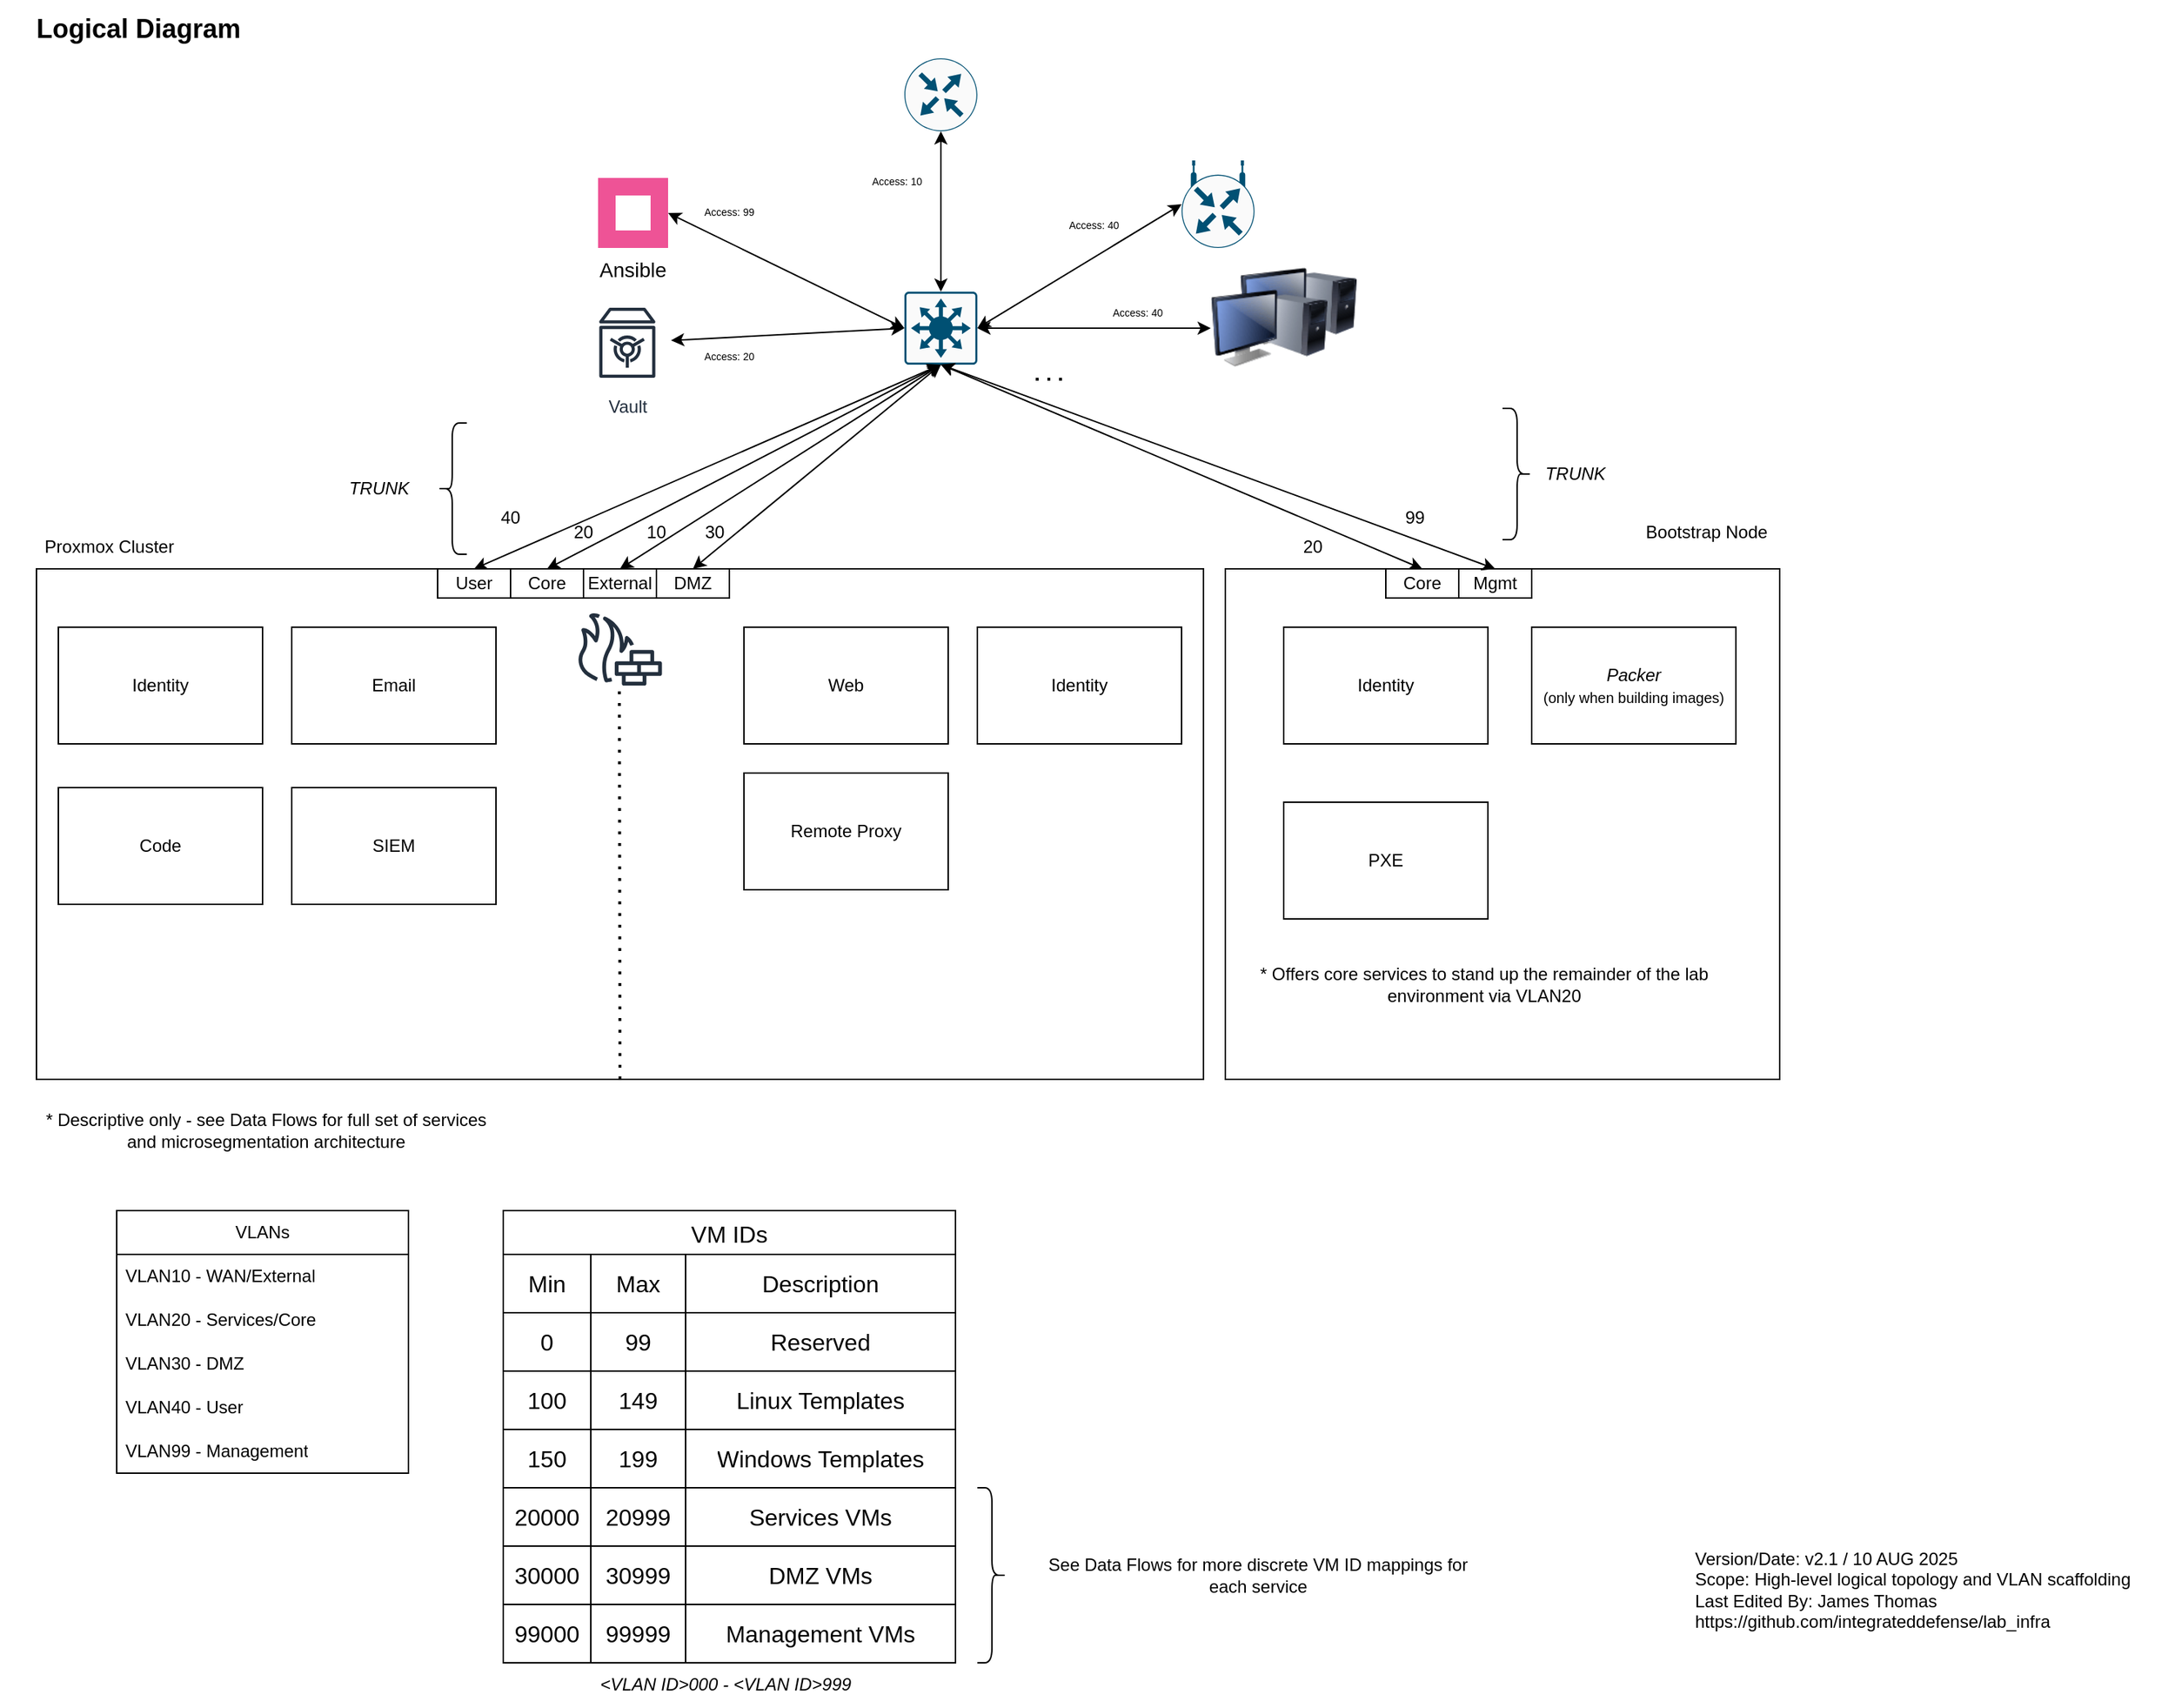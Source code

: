 <mxfile version="28.0.6">
  <diagram name="Page-1" id="yoQYSZhefAMHcPjo6ywg">
    <mxGraphModel dx="1891" dy="1482" grid="1" gridSize="10" guides="1" tooltips="1" connect="1" arrows="1" fold="1" page="1" pageScale="1" pageWidth="850" pageHeight="1100" math="0" shadow="0">
      <root>
        <mxCell id="0" />
        <mxCell id="1" parent="0" />
        <mxCell id="CJxo2ervFT9Eq8WJpUUf-10" value="Logical Diagram" style="text;html=1;align=center;verticalAlign=middle;whiteSpace=wrap;rounded=0;fontSize=18;fontStyle=1" parent="1" vertex="1">
          <mxGeometry x="-850" width="190" height="40" as="geometry" />
        </mxCell>
        <mxCell id="CJxo2ervFT9Eq8WJpUUf-2" value="" style="sketch=0;points=[[0.015,0.015,0],[0.985,0.015,0],[0.985,0.985,0],[0.015,0.985,0],[0.25,0,0],[0.5,0,0],[0.75,0,0],[1,0.25,0],[1,0.5,0],[1,0.75,0],[0.75,1,0],[0.5,1,0],[0.25,1,0],[0,0.75,0],[0,0.5,0],[0,0.25,0]];verticalLabelPosition=bottom;html=1;verticalAlign=top;aspect=fixed;align=center;pointerEvents=1;shape=mxgraph.cisco19.rect;prIcon=l3_switch;fillColor=#FAFAFA;strokeColor=#005073;textShadow=1;" parent="1" vertex="1">
          <mxGeometry x="-230" y="200" width="50" height="50" as="geometry" />
        </mxCell>
        <mxCell id="CJxo2ervFT9Eq8WJpUUf-9" value="" style="sketch=0;points=[[0.5,0,0],[1,0.5,0],[0.5,1,0],[0,0.5,0],[0.145,0.145,0],[0.856,0.145,0],[0.855,0.856,0],[0.145,0.855,0]];verticalLabelPosition=bottom;html=1;verticalAlign=top;aspect=fixed;align=center;pointerEvents=1;shape=mxgraph.cisco19.rect;prIcon=wireless_router;fillColor=#FAFAFA;strokeColor=#005073;" parent="1" vertex="1">
          <mxGeometry x="-40" y="110" width="50" height="60" as="geometry" />
        </mxCell>
        <mxCell id="CJxo2ervFT9Eq8WJpUUf-5" value="" style="sketch=0;points=[[0.5,0,0],[1,0.5,0],[0.5,1,0],[0,0.5,0],[0.145,0.145,0],[0.856,0.145,0],[0.855,0.856,0],[0.145,0.855,0]];verticalLabelPosition=bottom;html=1;verticalAlign=top;aspect=fixed;align=center;pointerEvents=1;shape=mxgraph.cisco19.rect;prIcon=router;fillColor=#FAFAFA;strokeColor=#005073;" parent="1" vertex="1">
          <mxGeometry x="-230" y="40" width="50" height="50" as="geometry" />
        </mxCell>
        <mxCell id="CJxo2ervFT9Eq8WJpUUf-12" value="" style="endArrow=classic;startArrow=classic;html=1;rounded=0;entryX=0.5;entryY=1;entryDx=0;entryDy=0;entryPerimeter=0;exitX=0.5;exitY=0;exitDx=0;exitDy=0;exitPerimeter=0;" parent="1" source="CJxo2ervFT9Eq8WJpUUf-2" target="CJxo2ervFT9Eq8WJpUUf-5" edge="1">
          <mxGeometry width="50" height="50" relative="1" as="geometry">
            <mxPoint x="-220" y="250" as="sourcePoint" />
            <mxPoint x="-170" y="200" as="targetPoint" />
          </mxGeometry>
        </mxCell>
        <mxCell id="CJxo2ervFT9Eq8WJpUUf-13" value="" style="endArrow=classic;startArrow=classic;html=1;rounded=0;exitX=0;exitY=0.5;exitDx=0;exitDy=0;exitPerimeter=0;entryX=1;entryY=0.5;entryDx=0;entryDy=0;entryPerimeter=0;" parent="1" source="CJxo2ervFT9Eq8WJpUUf-9" target="CJxo2ervFT9Eq8WJpUUf-2" edge="1">
          <mxGeometry width="50" height="50" relative="1" as="geometry">
            <mxPoint x="-220" y="250" as="sourcePoint" />
            <mxPoint x="-170" y="200" as="targetPoint" />
          </mxGeometry>
        </mxCell>
        <mxCell id="CJxo2ervFT9Eq8WJpUUf-15" value="" style="endArrow=classic;startArrow=classic;html=1;rounded=0;entryX=0;entryY=0.5;entryDx=0;entryDy=0;exitX=1;exitY=0.5;exitDx=0;exitDy=0;exitPerimeter=0;" parent="1" source="CJxo2ervFT9Eq8WJpUUf-2" target="CJxo2ervFT9Eq8WJpUUf-20" edge="1">
          <mxGeometry width="50" height="50" relative="1" as="geometry">
            <mxPoint x="-220" y="250" as="sourcePoint" />
            <mxPoint x="60" y="225" as="targetPoint" />
          </mxGeometry>
        </mxCell>
        <mxCell id="CJxo2ervFT9Eq8WJpUUf-21" value="" style="image;html=1;image=img/lib/clip_art/computers/Monitor_Tower_128x128.png" parent="1" vertex="1">
          <mxGeometry y="170" width="80" height="80" as="geometry" />
        </mxCell>
        <mxCell id="CJxo2ervFT9Eq8WJpUUf-20" value="" style="image;html=1;image=img/lib/clip_art/computers/Monitor_Tower_128x128.png" parent="1" vertex="1">
          <mxGeometry x="-20" y="185" width="80" height="80" as="geometry" />
        </mxCell>
        <mxCell id="CJxo2ervFT9Eq8WJpUUf-17" value="Proxmox Cluster" style="text;html=1;align=center;verticalAlign=middle;whiteSpace=wrap;rounded=0;container=0;" parent="1" vertex="1">
          <mxGeometry x="-825" y="360" width="100" height="30" as="geometry" />
        </mxCell>
        <mxCell id="CJxo2ervFT9Eq8WJpUUf-16" value="" style="rounded=0;whiteSpace=wrap;html=1;container=0;" parent="1" vertex="1">
          <mxGeometry x="-825" y="390" width="800" height="350" as="geometry" />
        </mxCell>
        <mxCell id="CJxo2ervFT9Eq8WJpUUf-22" value="* Descriptive only - see Data Flows for full set of services and microsegmentation architecture" style="text;html=1;align=center;verticalAlign=middle;whiteSpace=wrap;rounded=0;container=0;" parent="1" vertex="1">
          <mxGeometry x="-825" y="760" width="315" height="30" as="geometry" />
        </mxCell>
        <mxCell id="CJxo2ervFT9Eq8WJpUUf-25" value="" style="endArrow=none;dashed=1;html=1;dashPattern=1 3;strokeWidth=2;rounded=0;exitX=0.5;exitY=1;exitDx=0;exitDy=0;" parent="1" source="CJxo2ervFT9Eq8WJpUUf-16" target="CJxo2ervFT9Eq8WJpUUf-26" edge="1">
          <mxGeometry width="50" height="50" relative="1" as="geometry">
            <mxPoint x="-390" y="460" as="sourcePoint" />
            <mxPoint x="-425" y="500" as="targetPoint" />
          </mxGeometry>
        </mxCell>
        <mxCell id="CJxo2ervFT9Eq8WJpUUf-26" value="" style="sketch=0;outlineConnect=0;fontColor=#232F3E;gradientColor=none;fillColor=#232F3D;strokeColor=none;dashed=0;verticalLabelPosition=bottom;verticalAlign=top;align=center;html=1;fontSize=12;fontStyle=0;aspect=fixed;pointerEvents=1;shape=mxgraph.aws4.generic_firewall;" parent="1" vertex="1">
          <mxGeometry x="-455" y="420" width="59.09" height="50" as="geometry" />
        </mxCell>
        <mxCell id="CJxo2ervFT9Eq8WJpUUf-27" value="Core" style="rounded=0;whiteSpace=wrap;html=1;" parent="1" vertex="1">
          <mxGeometry x="-500" y="390" width="50" height="20" as="geometry" />
        </mxCell>
        <mxCell id="CJxo2ervFT9Eq8WJpUUf-28" value="External" style="rounded=0;whiteSpace=wrap;html=1;" parent="1" vertex="1">
          <mxGeometry x="-450" y="390" width="50" height="20" as="geometry" />
        </mxCell>
        <mxCell id="CJxo2ervFT9Eq8WJpUUf-29" value="DMZ" style="rounded=0;whiteSpace=wrap;html=1;" parent="1" vertex="1">
          <mxGeometry x="-400" y="390" width="50" height="20" as="geometry" />
        </mxCell>
        <mxCell id="CJxo2ervFT9Eq8WJpUUf-30" value="" style="endArrow=classic;startArrow=classic;html=1;rounded=0;entryX=0.5;entryY=1;entryDx=0;entryDy=0;entryPerimeter=0;exitX=0.5;exitY=0;exitDx=0;exitDy=0;" parent="1" source="CJxo2ervFT9Eq8WJpUUf-28" target="CJxo2ervFT9Eq8WJpUUf-2" edge="1">
          <mxGeometry width="50" height="50" relative="1" as="geometry">
            <mxPoint x="-390" y="420" as="sourcePoint" />
            <mxPoint x="-340" y="370" as="targetPoint" />
          </mxGeometry>
        </mxCell>
        <mxCell id="CJxo2ervFT9Eq8WJpUUf-31" value="" style="endArrow=classic;startArrow=classic;html=1;rounded=0;entryX=0.5;entryY=1;entryDx=0;entryDy=0;entryPerimeter=0;exitX=0.5;exitY=0;exitDx=0;exitDy=0;" parent="1" source="CJxo2ervFT9Eq8WJpUUf-27" target="CJxo2ervFT9Eq8WJpUUf-2" edge="1">
          <mxGeometry width="50" height="50" relative="1" as="geometry">
            <mxPoint x="-390" y="420" as="sourcePoint" />
            <mxPoint x="-340" y="370" as="targetPoint" />
          </mxGeometry>
        </mxCell>
        <mxCell id="CJxo2ervFT9Eq8WJpUUf-32" value="" style="endArrow=classic;startArrow=classic;html=1;rounded=0;entryX=0.5;entryY=1;entryDx=0;entryDy=0;entryPerimeter=0;exitX=0.5;exitY=0;exitDx=0;exitDy=0;" parent="1" source="CJxo2ervFT9Eq8WJpUUf-29" target="CJxo2ervFT9Eq8WJpUUf-2" edge="1">
          <mxGeometry width="50" height="50" relative="1" as="geometry">
            <mxPoint x="-390" y="420" as="sourcePoint" />
            <mxPoint x="-340" y="370" as="targetPoint" />
          </mxGeometry>
        </mxCell>
        <mxCell id="CJxo2ervFT9Eq8WJpUUf-33" value="Identity" style="rounded=0;whiteSpace=wrap;html=1;" parent="1" vertex="1">
          <mxGeometry x="-810" y="430" width="140" height="80" as="geometry" />
        </mxCell>
        <mxCell id="CJxo2ervFT9Eq8WJpUUf-34" value="Code" style="rounded=0;whiteSpace=wrap;html=1;" parent="1" vertex="1">
          <mxGeometry x="-810" y="540" width="140" height="80" as="geometry" />
        </mxCell>
        <mxCell id="CJxo2ervFT9Eq8WJpUUf-35" value="Email" style="rounded=0;whiteSpace=wrap;html=1;" parent="1" vertex="1">
          <mxGeometry x="-650" y="430" width="140" height="80" as="geometry" />
        </mxCell>
        <mxCell id="CJxo2ervFT9Eq8WJpUUf-36" value="Vault" style="sketch=0;outlineConnect=0;fontColor=#232F3E;gradientColor=none;strokeColor=#232F3E;fillColor=#ffffff;dashed=0;verticalLabelPosition=bottom;verticalAlign=top;align=center;html=1;fontSize=12;fontStyle=0;aspect=fixed;shape=mxgraph.aws4.resourceIcon;resIcon=mxgraph.aws4.vault;" parent="1" vertex="1">
          <mxGeometry x="-450" y="205" width="60" height="60" as="geometry" />
        </mxCell>
        <mxCell id="CJxo2ervFT9Eq8WJpUUf-37" value="Ansible" style="shape=rect;fillColor=#EE5396;aspect=fixed;resizable=0;labelPosition=center;verticalLabelPosition=bottom;align=center;verticalAlign=top;strokeColor=none;fontSize=14;" parent="1" vertex="1">
          <mxGeometry x="-440" y="122" width="48" height="48" as="geometry" />
        </mxCell>
        <mxCell id="CJxo2ervFT9Eq8WJpUUf-38" value="" style="fillColor=#ffffff;strokeColor=none;dashed=0;outlineConnect=0;html=1;labelPosition=center;verticalLabelPosition=bottom;verticalAlign=top;part=1;movable=0;resizable=0;rotatable=0;shape=mxgraph.ibm_cloud.logo--ansible-community" parent="CJxo2ervFT9Eq8WJpUUf-37" vertex="1">
          <mxGeometry width="24" height="24" relative="1" as="geometry">
            <mxPoint x="12" y="12" as="offset" />
          </mxGeometry>
        </mxCell>
        <mxCell id="CJxo2ervFT9Eq8WJpUUf-39" value="" style="endArrow=classic;startArrow=classic;html=1;rounded=0;entryX=0;entryY=0.5;entryDx=0;entryDy=0;entryPerimeter=0;exitX=1;exitY=0.5;exitDx=0;exitDy=0;" parent="1" source="CJxo2ervFT9Eq8WJpUUf-37" target="CJxo2ervFT9Eq8WJpUUf-2" edge="1">
          <mxGeometry width="50" height="50" relative="1" as="geometry">
            <mxPoint x="-140" y="470" as="sourcePoint" />
            <mxPoint x="-90" y="420" as="targetPoint" />
          </mxGeometry>
        </mxCell>
        <mxCell id="CJxo2ervFT9Eq8WJpUUf-40" value="" style="endArrow=classic;startArrow=classic;html=1;rounded=0;exitX=0;exitY=0.5;exitDx=0;exitDy=0;exitPerimeter=0;" parent="1" source="CJxo2ervFT9Eq8WJpUUf-2" target="CJxo2ervFT9Eq8WJpUUf-36" edge="1">
          <mxGeometry width="50" height="50" relative="1" as="geometry">
            <mxPoint x="-270" y="200" as="sourcePoint" />
            <mxPoint x="-108" y="279" as="targetPoint" />
          </mxGeometry>
        </mxCell>
        <mxCell id="CJxo2ervFT9Eq8WJpUUf-41" value="SIEM" style="rounded=0;whiteSpace=wrap;html=1;" parent="1" vertex="1">
          <mxGeometry x="-650" y="540" width="140" height="80" as="geometry" />
        </mxCell>
        <mxCell id="CJxo2ervFT9Eq8WJpUUf-42" value="Web" style="rounded=0;whiteSpace=wrap;html=1;" parent="1" vertex="1">
          <mxGeometry x="-340" y="430" width="140" height="80" as="geometry" />
        </mxCell>
        <mxCell id="CJxo2ervFT9Eq8WJpUUf-43" value="Remote Proxy" style="rounded=0;whiteSpace=wrap;html=1;" parent="1" vertex="1">
          <mxGeometry x="-340" y="530" width="140" height="80" as="geometry" />
        </mxCell>
        <mxCell id="CJxo2ervFT9Eq8WJpUUf-45" value="Identity" style="rounded=0;whiteSpace=wrap;html=1;" parent="1" vertex="1">
          <mxGeometry x="-180" y="430" width="140" height="80" as="geometry" />
        </mxCell>
        <mxCell id="CJxo2ervFT9Eq8WJpUUf-46" value="VLANs" style="swimlane;fontStyle=0;childLayout=stackLayout;horizontal=1;startSize=30;horizontalStack=0;resizeParent=1;resizeParentMax=0;resizeLast=0;collapsible=1;marginBottom=0;whiteSpace=wrap;html=1;" parent="1" vertex="1">
          <mxGeometry x="-770" y="830" width="200" height="180" as="geometry" />
        </mxCell>
        <mxCell id="CJxo2ervFT9Eq8WJpUUf-47" value="VLAN10 - WAN/External" style="text;strokeColor=none;fillColor=none;align=left;verticalAlign=middle;spacingLeft=4;spacingRight=4;overflow=hidden;points=[[0,0.5],[1,0.5]];portConstraint=eastwest;rotatable=0;whiteSpace=wrap;html=1;" parent="CJxo2ervFT9Eq8WJpUUf-46" vertex="1">
          <mxGeometry y="30" width="200" height="30" as="geometry" />
        </mxCell>
        <mxCell id="CJxo2ervFT9Eq8WJpUUf-48" value="VLAN20 - Services/Core" style="text;strokeColor=none;fillColor=none;align=left;verticalAlign=middle;spacingLeft=4;spacingRight=4;overflow=hidden;points=[[0,0.5],[1,0.5]];portConstraint=eastwest;rotatable=0;whiteSpace=wrap;html=1;" parent="CJxo2ervFT9Eq8WJpUUf-46" vertex="1">
          <mxGeometry y="60" width="200" height="30" as="geometry" />
        </mxCell>
        <mxCell id="CJxo2ervFT9Eq8WJpUUf-49" value="VLAN30 - DMZ" style="text;strokeColor=none;fillColor=none;align=left;verticalAlign=middle;spacingLeft=4;spacingRight=4;overflow=hidden;points=[[0,0.5],[1,0.5]];portConstraint=eastwest;rotatable=0;whiteSpace=wrap;html=1;" parent="CJxo2ervFT9Eq8WJpUUf-46" vertex="1">
          <mxGeometry y="90" width="200" height="30" as="geometry" />
        </mxCell>
        <mxCell id="CJxo2ervFT9Eq8WJpUUf-58" value="VLAN40 - User" style="text;strokeColor=none;fillColor=none;align=left;verticalAlign=middle;spacingLeft=4;spacingRight=4;overflow=hidden;points=[[0,0.5],[1,0.5]];portConstraint=eastwest;rotatable=0;whiteSpace=wrap;html=1;" parent="CJxo2ervFT9Eq8WJpUUf-46" vertex="1">
          <mxGeometry y="120" width="200" height="30" as="geometry" />
        </mxCell>
        <mxCell id="mW_gUQSu42ZMfpgdddVE-1" value="VLAN99 - Management" style="text;strokeColor=none;fillColor=none;align=left;verticalAlign=middle;spacingLeft=4;spacingRight=4;overflow=hidden;points=[[0,0.5],[1,0.5]];portConstraint=eastwest;rotatable=0;whiteSpace=wrap;html=1;" parent="CJxo2ervFT9Eq8WJpUUf-46" vertex="1">
          <mxGeometry y="150" width="200" height="30" as="geometry" />
        </mxCell>
        <mxCell id="CJxo2ervFT9Eq8WJpUUf-50" value="Access: 99" style="text;html=1;align=center;verticalAlign=middle;whiteSpace=wrap;rounded=0;fontSize=7;" parent="1" vertex="1">
          <mxGeometry x="-380" y="131" width="60" height="30" as="geometry" />
        </mxCell>
        <mxCell id="CJxo2ervFT9Eq8WJpUUf-51" value="Access: 20" style="text;html=1;align=center;verticalAlign=middle;whiteSpace=wrap;rounded=0;fontSize=7;" parent="1" vertex="1">
          <mxGeometry x="-380" y="230" width="60" height="30" as="geometry" />
        </mxCell>
        <mxCell id="CJxo2ervFT9Eq8WJpUUf-52" value="20" style="text;html=1;align=center;verticalAlign=middle;whiteSpace=wrap;rounded=0;" parent="1" vertex="1">
          <mxGeometry x="-480" y="350" width="60" height="30" as="geometry" />
        </mxCell>
        <mxCell id="CJxo2ervFT9Eq8WJpUUf-55" value="Access: 40" style="text;html=1;align=center;verticalAlign=middle;whiteSpace=wrap;rounded=0;fontSize=7;" parent="1" vertex="1">
          <mxGeometry x="-130" y="140" width="60" height="30" as="geometry" />
        </mxCell>
        <mxCell id="CJxo2ervFT9Eq8WJpUUf-56" value="Access: 40" style="text;html=1;align=center;verticalAlign=middle;whiteSpace=wrap;rounded=0;fontSize=7;" parent="1" vertex="1">
          <mxGeometry x="-100" y="200" width="60" height="30" as="geometry" />
        </mxCell>
        <mxCell id="CJxo2ervFT9Eq8WJpUUf-57" value="30" style="text;html=1;align=center;verticalAlign=middle;whiteSpace=wrap;rounded=0;" parent="1" vertex="1">
          <mxGeometry x="-390" y="350" width="60" height="30" as="geometry" />
        </mxCell>
        <mxCell id="CJxo2ervFT9Eq8WJpUUf-59" value="User" style="rounded=0;whiteSpace=wrap;html=1;" parent="1" vertex="1">
          <mxGeometry x="-550" y="390" width="50" height="20" as="geometry" />
        </mxCell>
        <mxCell id="CJxo2ervFT9Eq8WJpUUf-61" value="" style="endArrow=classic;startArrow=classic;html=1;rounded=0;exitX=0.5;exitY=0;exitDx=0;exitDy=0;entryX=0.5;entryY=1;entryDx=0;entryDy=0;entryPerimeter=0;" parent="1" source="CJxo2ervFT9Eq8WJpUUf-59" target="CJxo2ervFT9Eq8WJpUUf-2" edge="1">
          <mxGeometry width="50" height="50" relative="1" as="geometry">
            <mxPoint x="-420" y="430" as="sourcePoint" />
            <mxPoint x="-420" y="310" as="targetPoint" />
          </mxGeometry>
        </mxCell>
        <mxCell id="CJxo2ervFT9Eq8WJpUUf-62" value="40" style="text;html=1;align=center;verticalAlign=middle;whiteSpace=wrap;rounded=0;" parent="1" vertex="1">
          <mxGeometry x="-530" y="340" width="60" height="30" as="geometry" />
        </mxCell>
        <mxCell id="CJxo2ervFT9Eq8WJpUUf-63" value="10" style="text;html=1;align=center;verticalAlign=middle;whiteSpace=wrap;rounded=0;" parent="1" vertex="1">
          <mxGeometry x="-430" y="350" width="60" height="30" as="geometry" />
        </mxCell>
        <mxCell id="CJxo2ervFT9Eq8WJpUUf-64" value="Version/Date: v2.1 / 10 AUG 2025&lt;div&gt;Scope: High-level logical topology and VLAN scaffolding&lt;/div&gt;&lt;div&gt;Last Edited By: James Thomas&lt;br&gt;https://github.com/integrateddefense/lab_infra&lt;/div&gt;" style="text;html=1;align=left;verticalAlign=middle;whiteSpace=wrap;rounded=0;spacingBottom=0;" parent="1" vertex="1">
          <mxGeometry x="310" y="1040" width="330" height="100" as="geometry" />
        </mxCell>
        <mxCell id="CJxo2ervFT9Eq8WJpUUf-65" value="&lt;i&gt;TRUNK&lt;/i&gt;" style="text;html=1;align=center;verticalAlign=middle;whiteSpace=wrap;rounded=0;" parent="1" vertex="1">
          <mxGeometry x="-620" y="320" width="60" height="30" as="geometry" />
        </mxCell>
        <mxCell id="CJxo2ervFT9Eq8WJpUUf-68" value="" style="endArrow=none;dashed=1;html=1;dashPattern=1 3;strokeWidth=2;rounded=0;" parent="1" edge="1">
          <mxGeometry width="50" height="50" relative="1" as="geometry">
            <mxPoint x="-140" y="260" as="sourcePoint" />
            <mxPoint x="-120" y="260" as="targetPoint" />
          </mxGeometry>
        </mxCell>
        <mxCell id="CJxo2ervFT9Eq8WJpUUf-69" value="Access: 10" style="text;html=1;align=center;verticalAlign=middle;whiteSpace=wrap;rounded=0;fontSize=7;" parent="1" vertex="1">
          <mxGeometry x="-265" y="110" width="60" height="30" as="geometry" />
        </mxCell>
        <mxCell id="Lm5Te0TcYUHUUQkeuchQ-3" value="" style="rounded=0;whiteSpace=wrap;html=1;container=0;" parent="1" vertex="1">
          <mxGeometry x="-10" y="390" width="380" height="350" as="geometry" />
        </mxCell>
        <mxCell id="Lm5Te0TcYUHUUQkeuchQ-4" value="Bootstrap Node" style="text;html=1;align=center;verticalAlign=middle;whiteSpace=wrap;rounded=0;container=0;" parent="1" vertex="1">
          <mxGeometry x="270" y="350" width="100" height="30" as="geometry" />
        </mxCell>
        <mxCell id="Lm5Te0TcYUHUUQkeuchQ-5" value="" style="endArrow=classic;startArrow=classic;html=1;rounded=0;entryX=0.5;entryY=1;entryDx=0;entryDy=0;entryPerimeter=0;exitX=0.5;exitY=0;exitDx=0;exitDy=0;" parent="1" source="Lm5Te0TcYUHUUQkeuchQ-6" target="CJxo2ervFT9Eq8WJpUUf-2" edge="1">
          <mxGeometry width="50" height="50" relative="1" as="geometry">
            <mxPoint x="110" y="370" as="sourcePoint" />
            <mxPoint x="-140" y="330" as="targetPoint" />
          </mxGeometry>
        </mxCell>
        <mxCell id="Lm5Te0TcYUHUUQkeuchQ-6" value="Core" style="rounded=0;whiteSpace=wrap;html=1;" parent="1" vertex="1">
          <mxGeometry x="100" y="390" width="50" height="20" as="geometry" />
        </mxCell>
        <mxCell id="Lm5Te0TcYUHUUQkeuchQ-7" value="Mgmt" style="rounded=0;whiteSpace=wrap;html=1;" parent="1" vertex="1">
          <mxGeometry x="150" y="390" width="50" height="20" as="geometry" />
        </mxCell>
        <mxCell id="Lm5Te0TcYUHUUQkeuchQ-8" value="" style="endArrow=classic;startArrow=classic;html=1;rounded=0;entryX=0.5;entryY=1;entryDx=0;entryDy=0;entryPerimeter=0;exitX=0.5;exitY=0;exitDx=0;exitDy=0;" parent="1" source="Lm5Te0TcYUHUUQkeuchQ-7" target="CJxo2ervFT9Eq8WJpUUf-2" edge="1">
          <mxGeometry width="50" height="50" relative="1" as="geometry">
            <mxPoint x="670" y="460" as="sourcePoint" />
            <mxPoint x="200" y="320" as="targetPoint" />
          </mxGeometry>
        </mxCell>
        <mxCell id="Lm5Te0TcYUHUUQkeuchQ-9" value="Identity" style="rounded=0;whiteSpace=wrap;html=1;" parent="1" vertex="1">
          <mxGeometry x="30" y="430" width="140" height="80" as="geometry" />
        </mxCell>
        <mxCell id="Lm5Te0TcYUHUUQkeuchQ-10" value="PXE" style="rounded=0;whiteSpace=wrap;html=1;" parent="1" vertex="1">
          <mxGeometry x="30" y="550" width="140" height="80" as="geometry" />
        </mxCell>
        <mxCell id="Lm5Te0TcYUHUUQkeuchQ-13" value="* Offers core services to stand up the remainder of the lab environment via VLAN20" style="text;html=1;align=center;verticalAlign=middle;whiteSpace=wrap;rounded=0;container=0;" parent="1" vertex="1">
          <mxGeometry x="10" y="660" width="315" height="30" as="geometry" />
        </mxCell>
        <mxCell id="Lm5Te0TcYUHUUQkeuchQ-14" value="&lt;i&gt;Packer&lt;/i&gt;&lt;div&gt;&lt;font style=&quot;font-size: 10px;&quot;&gt;(only when building images)&lt;/font&gt;&lt;/div&gt;" style="rounded=0;whiteSpace=wrap;html=1;" parent="1" vertex="1">
          <mxGeometry x="200" y="430" width="140" height="80" as="geometry" />
        </mxCell>
        <mxCell id="Lm5Te0TcYUHUUQkeuchQ-15" value="&lt;i&gt;TRUNK&lt;/i&gt;" style="text;html=1;align=center;verticalAlign=middle;whiteSpace=wrap;rounded=0;" parent="1" vertex="1">
          <mxGeometry x="200" y="310" width="60" height="30" as="geometry" />
        </mxCell>
        <mxCell id="Lm5Te0TcYUHUUQkeuchQ-19" value="20" style="text;html=1;align=center;verticalAlign=middle;whiteSpace=wrap;rounded=0;" parent="1" vertex="1">
          <mxGeometry x="20" y="360" width="60" height="30" as="geometry" />
        </mxCell>
        <mxCell id="Lm5Te0TcYUHUUQkeuchQ-20" value="99" style="text;html=1;align=center;verticalAlign=middle;whiteSpace=wrap;rounded=0;" parent="1" vertex="1">
          <mxGeometry x="90" y="340" width="60" height="30" as="geometry" />
        </mxCell>
        <mxCell id="xacByikqbI9WGxB6w6L4-7" value="VM IDs" style="shape=table;startSize=30;container=1;collapsible=0;childLayout=tableLayout;strokeColor=default;fontSize=16;" vertex="1" parent="1">
          <mxGeometry x="-505" y="830" width="310" height="310" as="geometry" />
        </mxCell>
        <mxCell id="xacByikqbI9WGxB6w6L4-8" value="" style="shape=tableRow;horizontal=0;startSize=0;swimlaneHead=0;swimlaneBody=0;strokeColor=inherit;top=0;left=0;bottom=0;right=0;collapsible=0;dropTarget=0;fillColor=none;points=[[0,0.5],[1,0.5]];portConstraint=eastwest;fontSize=16;" vertex="1" parent="xacByikqbI9WGxB6w6L4-7">
          <mxGeometry y="30" width="310" height="40" as="geometry" />
        </mxCell>
        <mxCell id="xacByikqbI9WGxB6w6L4-9" value="Min" style="shape=partialRectangle;html=1;whiteSpace=wrap;connectable=0;strokeColor=inherit;overflow=hidden;fillColor=none;top=0;left=0;bottom=0;right=0;pointerEvents=1;fontSize=16;" vertex="1" parent="xacByikqbI9WGxB6w6L4-8">
          <mxGeometry width="60" height="40" as="geometry">
            <mxRectangle width="60" height="40" as="alternateBounds" />
          </mxGeometry>
        </mxCell>
        <mxCell id="xacByikqbI9WGxB6w6L4-10" value="Max" style="shape=partialRectangle;html=1;whiteSpace=wrap;connectable=0;strokeColor=inherit;overflow=hidden;fillColor=none;top=0;left=0;bottom=0;right=0;pointerEvents=1;fontSize=16;" vertex="1" parent="xacByikqbI9WGxB6w6L4-8">
          <mxGeometry x="60" width="65" height="40" as="geometry">
            <mxRectangle width="65" height="40" as="alternateBounds" />
          </mxGeometry>
        </mxCell>
        <mxCell id="xacByikqbI9WGxB6w6L4-11" value="Description" style="shape=partialRectangle;html=1;whiteSpace=wrap;connectable=0;strokeColor=inherit;overflow=hidden;fillColor=none;top=0;left=0;bottom=0;right=0;pointerEvents=1;fontSize=16;" vertex="1" parent="xacByikqbI9WGxB6w6L4-8">
          <mxGeometry x="125" width="185" height="40" as="geometry">
            <mxRectangle width="185" height="40" as="alternateBounds" />
          </mxGeometry>
        </mxCell>
        <mxCell id="xacByikqbI9WGxB6w6L4-12" value="" style="shape=tableRow;horizontal=0;startSize=0;swimlaneHead=0;swimlaneBody=0;strokeColor=inherit;top=0;left=0;bottom=0;right=0;collapsible=0;dropTarget=0;fillColor=none;points=[[0,0.5],[1,0.5]];portConstraint=eastwest;fontSize=16;" vertex="1" parent="xacByikqbI9WGxB6w6L4-7">
          <mxGeometry y="70" width="310" height="40" as="geometry" />
        </mxCell>
        <mxCell id="xacByikqbI9WGxB6w6L4-13" value="0" style="shape=partialRectangle;html=1;whiteSpace=wrap;connectable=0;strokeColor=inherit;overflow=hidden;fillColor=none;top=0;left=0;bottom=0;right=0;pointerEvents=1;fontSize=16;" vertex="1" parent="xacByikqbI9WGxB6w6L4-12">
          <mxGeometry width="60" height="40" as="geometry">
            <mxRectangle width="60" height="40" as="alternateBounds" />
          </mxGeometry>
        </mxCell>
        <mxCell id="xacByikqbI9WGxB6w6L4-14" value="99" style="shape=partialRectangle;html=1;whiteSpace=wrap;connectable=0;strokeColor=inherit;overflow=hidden;fillColor=none;top=0;left=0;bottom=0;right=0;pointerEvents=1;fontSize=16;" vertex="1" parent="xacByikqbI9WGxB6w6L4-12">
          <mxGeometry x="60" width="65" height="40" as="geometry">
            <mxRectangle width="65" height="40" as="alternateBounds" />
          </mxGeometry>
        </mxCell>
        <mxCell id="xacByikqbI9WGxB6w6L4-15" value="Reserved" style="shape=partialRectangle;html=1;whiteSpace=wrap;connectable=0;strokeColor=inherit;overflow=hidden;fillColor=none;top=0;left=0;bottom=0;right=0;pointerEvents=1;fontSize=16;" vertex="1" parent="xacByikqbI9WGxB6w6L4-12">
          <mxGeometry x="125" width="185" height="40" as="geometry">
            <mxRectangle width="185" height="40" as="alternateBounds" />
          </mxGeometry>
        </mxCell>
        <mxCell id="xacByikqbI9WGxB6w6L4-16" value="" style="shape=tableRow;horizontal=0;startSize=0;swimlaneHead=0;swimlaneBody=0;strokeColor=inherit;top=0;left=0;bottom=0;right=0;collapsible=0;dropTarget=0;fillColor=none;points=[[0,0.5],[1,0.5]];portConstraint=eastwest;fontSize=16;" vertex="1" parent="xacByikqbI9WGxB6w6L4-7">
          <mxGeometry y="110" width="310" height="40" as="geometry" />
        </mxCell>
        <mxCell id="xacByikqbI9WGxB6w6L4-17" value="100" style="shape=partialRectangle;html=1;whiteSpace=wrap;connectable=0;strokeColor=inherit;overflow=hidden;fillColor=none;top=0;left=0;bottom=0;right=0;pointerEvents=1;fontSize=16;" vertex="1" parent="xacByikqbI9WGxB6w6L4-16">
          <mxGeometry width="60" height="40" as="geometry">
            <mxRectangle width="60" height="40" as="alternateBounds" />
          </mxGeometry>
        </mxCell>
        <mxCell id="xacByikqbI9WGxB6w6L4-18" value="149" style="shape=partialRectangle;html=1;whiteSpace=wrap;connectable=0;strokeColor=inherit;overflow=hidden;fillColor=none;top=0;left=0;bottom=0;right=0;pointerEvents=1;fontSize=16;" vertex="1" parent="xacByikqbI9WGxB6w6L4-16">
          <mxGeometry x="60" width="65" height="40" as="geometry">
            <mxRectangle width="65" height="40" as="alternateBounds" />
          </mxGeometry>
        </mxCell>
        <mxCell id="xacByikqbI9WGxB6w6L4-19" value="Linux Templates" style="shape=partialRectangle;html=1;whiteSpace=wrap;connectable=0;strokeColor=inherit;overflow=hidden;fillColor=none;top=0;left=0;bottom=0;right=0;pointerEvents=1;fontSize=16;" vertex="1" parent="xacByikqbI9WGxB6w6L4-16">
          <mxGeometry x="125" width="185" height="40" as="geometry">
            <mxRectangle width="185" height="40" as="alternateBounds" />
          </mxGeometry>
        </mxCell>
        <mxCell id="xacByikqbI9WGxB6w6L4-32" style="shape=tableRow;horizontal=0;startSize=0;swimlaneHead=0;swimlaneBody=0;strokeColor=inherit;top=0;left=0;bottom=0;right=0;collapsible=0;dropTarget=0;fillColor=none;points=[[0,0.5],[1,0.5]];portConstraint=eastwest;fontSize=16;" vertex="1" parent="xacByikqbI9WGxB6w6L4-7">
          <mxGeometry y="150" width="310" height="40" as="geometry" />
        </mxCell>
        <mxCell id="xacByikqbI9WGxB6w6L4-33" value="150" style="shape=partialRectangle;html=1;whiteSpace=wrap;connectable=0;strokeColor=inherit;overflow=hidden;fillColor=none;top=0;left=0;bottom=0;right=0;pointerEvents=1;fontSize=16;" vertex="1" parent="xacByikqbI9WGxB6w6L4-32">
          <mxGeometry width="60" height="40" as="geometry">
            <mxRectangle width="60" height="40" as="alternateBounds" />
          </mxGeometry>
        </mxCell>
        <mxCell id="xacByikqbI9WGxB6w6L4-34" value="199" style="shape=partialRectangle;html=1;whiteSpace=wrap;connectable=0;strokeColor=inherit;overflow=hidden;fillColor=none;top=0;left=0;bottom=0;right=0;pointerEvents=1;fontSize=16;" vertex="1" parent="xacByikqbI9WGxB6w6L4-32">
          <mxGeometry x="60" width="65" height="40" as="geometry">
            <mxRectangle width="65" height="40" as="alternateBounds" />
          </mxGeometry>
        </mxCell>
        <mxCell id="xacByikqbI9WGxB6w6L4-35" value="Windows Templates" style="shape=partialRectangle;html=1;whiteSpace=wrap;connectable=0;strokeColor=inherit;overflow=hidden;fillColor=none;top=0;left=0;bottom=0;right=0;pointerEvents=1;fontSize=16;" vertex="1" parent="xacByikqbI9WGxB6w6L4-32">
          <mxGeometry x="125" width="185" height="40" as="geometry">
            <mxRectangle width="185" height="40" as="alternateBounds" />
          </mxGeometry>
        </mxCell>
        <mxCell id="xacByikqbI9WGxB6w6L4-28" style="shape=tableRow;horizontal=0;startSize=0;swimlaneHead=0;swimlaneBody=0;strokeColor=inherit;top=0;left=0;bottom=0;right=0;collapsible=0;dropTarget=0;fillColor=none;points=[[0,0.5],[1,0.5]];portConstraint=eastwest;fontSize=16;" vertex="1" parent="xacByikqbI9WGxB6w6L4-7">
          <mxGeometry y="190" width="310" height="40" as="geometry" />
        </mxCell>
        <mxCell id="xacByikqbI9WGxB6w6L4-29" value="20000" style="shape=partialRectangle;html=1;whiteSpace=wrap;connectable=0;strokeColor=inherit;overflow=hidden;fillColor=none;top=0;left=0;bottom=0;right=0;pointerEvents=1;fontSize=16;" vertex="1" parent="xacByikqbI9WGxB6w6L4-28">
          <mxGeometry width="60" height="40" as="geometry">
            <mxRectangle width="60" height="40" as="alternateBounds" />
          </mxGeometry>
        </mxCell>
        <mxCell id="xacByikqbI9WGxB6w6L4-30" value="20999" style="shape=partialRectangle;html=1;whiteSpace=wrap;connectable=0;strokeColor=inherit;overflow=hidden;fillColor=none;top=0;left=0;bottom=0;right=0;pointerEvents=1;fontSize=16;" vertex="1" parent="xacByikqbI9WGxB6w6L4-28">
          <mxGeometry x="60" width="65" height="40" as="geometry">
            <mxRectangle width="65" height="40" as="alternateBounds" />
          </mxGeometry>
        </mxCell>
        <mxCell id="xacByikqbI9WGxB6w6L4-31" value="Services VMs" style="shape=partialRectangle;html=1;whiteSpace=wrap;connectable=0;strokeColor=inherit;overflow=hidden;fillColor=none;top=0;left=0;bottom=0;right=0;pointerEvents=1;fontSize=16;" vertex="1" parent="xacByikqbI9WGxB6w6L4-28">
          <mxGeometry x="125" width="185" height="40" as="geometry">
            <mxRectangle width="185" height="40" as="alternateBounds" />
          </mxGeometry>
        </mxCell>
        <mxCell id="xacByikqbI9WGxB6w6L4-24" style="shape=tableRow;horizontal=0;startSize=0;swimlaneHead=0;swimlaneBody=0;strokeColor=inherit;top=0;left=0;bottom=0;right=0;collapsible=0;dropTarget=0;fillColor=none;points=[[0,0.5],[1,0.5]];portConstraint=eastwest;fontSize=16;" vertex="1" parent="xacByikqbI9WGxB6w6L4-7">
          <mxGeometry y="230" width="310" height="40" as="geometry" />
        </mxCell>
        <mxCell id="xacByikqbI9WGxB6w6L4-25" value="30000" style="shape=partialRectangle;html=1;whiteSpace=wrap;connectable=0;strokeColor=inherit;overflow=hidden;fillColor=none;top=0;left=0;bottom=0;right=0;pointerEvents=1;fontSize=16;" vertex="1" parent="xacByikqbI9WGxB6w6L4-24">
          <mxGeometry width="60" height="40" as="geometry">
            <mxRectangle width="60" height="40" as="alternateBounds" />
          </mxGeometry>
        </mxCell>
        <mxCell id="xacByikqbI9WGxB6w6L4-26" value="30999" style="shape=partialRectangle;html=1;whiteSpace=wrap;connectable=0;strokeColor=inherit;overflow=hidden;fillColor=none;top=0;left=0;bottom=0;right=0;pointerEvents=1;fontSize=16;" vertex="1" parent="xacByikqbI9WGxB6w6L4-24">
          <mxGeometry x="60" width="65" height="40" as="geometry">
            <mxRectangle width="65" height="40" as="alternateBounds" />
          </mxGeometry>
        </mxCell>
        <mxCell id="xacByikqbI9WGxB6w6L4-27" value="DMZ VMs" style="shape=partialRectangle;html=1;whiteSpace=wrap;connectable=0;strokeColor=inherit;overflow=hidden;fillColor=none;top=0;left=0;bottom=0;right=0;pointerEvents=1;fontSize=16;" vertex="1" parent="xacByikqbI9WGxB6w6L4-24">
          <mxGeometry x="125" width="185" height="40" as="geometry">
            <mxRectangle width="185" height="40" as="alternateBounds" />
          </mxGeometry>
        </mxCell>
        <mxCell id="xacByikqbI9WGxB6w6L4-44" style="shape=tableRow;horizontal=0;startSize=0;swimlaneHead=0;swimlaneBody=0;strokeColor=inherit;top=0;left=0;bottom=0;right=0;collapsible=0;dropTarget=0;fillColor=none;points=[[0,0.5],[1,0.5]];portConstraint=eastwest;fontSize=16;" vertex="1" parent="xacByikqbI9WGxB6w6L4-7">
          <mxGeometry y="270" width="310" height="40" as="geometry" />
        </mxCell>
        <mxCell id="xacByikqbI9WGxB6w6L4-45" value="99000" style="shape=partialRectangle;html=1;whiteSpace=wrap;connectable=0;strokeColor=inherit;overflow=hidden;fillColor=none;top=0;left=0;bottom=0;right=0;pointerEvents=1;fontSize=16;" vertex="1" parent="xacByikqbI9WGxB6w6L4-44">
          <mxGeometry width="60" height="40" as="geometry">
            <mxRectangle width="60" height="40" as="alternateBounds" />
          </mxGeometry>
        </mxCell>
        <mxCell id="xacByikqbI9WGxB6w6L4-46" value="99999" style="shape=partialRectangle;html=1;whiteSpace=wrap;connectable=0;strokeColor=inherit;overflow=hidden;fillColor=none;top=0;left=0;bottom=0;right=0;pointerEvents=1;fontSize=16;" vertex="1" parent="xacByikqbI9WGxB6w6L4-44">
          <mxGeometry x="60" width="65" height="40" as="geometry">
            <mxRectangle width="65" height="40" as="alternateBounds" />
          </mxGeometry>
        </mxCell>
        <mxCell id="xacByikqbI9WGxB6w6L4-47" value="Management VMs" style="shape=partialRectangle;html=1;whiteSpace=wrap;connectable=0;strokeColor=inherit;overflow=hidden;fillColor=none;top=0;left=0;bottom=0;right=0;pointerEvents=1;fontSize=16;" vertex="1" parent="xacByikqbI9WGxB6w6L4-44">
          <mxGeometry x="125" width="185" height="40" as="geometry">
            <mxRectangle width="185" height="40" as="alternateBounds" />
          </mxGeometry>
        </mxCell>
        <mxCell id="xacByikqbI9WGxB6w6L4-48" value="See Data Flows for more discrete VM ID mappings for each service" style="text;html=1;align=center;verticalAlign=middle;whiteSpace=wrap;rounded=0;container=0;" vertex="1" parent="1">
          <mxGeometry x="-145" y="1065" width="315" height="30" as="geometry" />
        </mxCell>
        <mxCell id="xacByikqbI9WGxB6w6L4-49" value="" style="shape=curlyBracket;whiteSpace=wrap;html=1;rounded=1;flipH=1;labelPosition=right;verticalLabelPosition=middle;align=left;verticalAlign=middle;" vertex="1" parent="1">
          <mxGeometry x="-180" y="1020" width="20" height="120" as="geometry" />
        </mxCell>
        <mxCell id="xacByikqbI9WGxB6w6L4-50" value="" style="shape=curlyBracket;whiteSpace=wrap;html=1;rounded=1;flipH=1;labelPosition=right;verticalLabelPosition=middle;align=left;verticalAlign=middle;" vertex="1" parent="1">
          <mxGeometry x="180" y="280" width="20" height="90" as="geometry" />
        </mxCell>
        <mxCell id="xacByikqbI9WGxB6w6L4-53" value="" style="shape=curlyBracket;whiteSpace=wrap;html=1;rounded=1;flipH=1;labelPosition=right;verticalLabelPosition=middle;align=left;verticalAlign=middle;rotation=-180;" vertex="1" parent="1">
          <mxGeometry x="-550" y="290" width="20" height="90" as="geometry" />
        </mxCell>
        <mxCell id="xacByikqbI9WGxB6w6L4-54" value="&lt;i&gt;&amp;lt;VLAN ID&amp;gt;000 - &amp;lt;VLAN ID&amp;gt;999&lt;/i&gt;" style="text;html=1;align=center;verticalAlign=middle;whiteSpace=wrap;rounded=0;container=0;" vertex="1" parent="1">
          <mxGeometry x="-505" y="1140" width="305" height="30" as="geometry" />
        </mxCell>
      </root>
    </mxGraphModel>
  </diagram>
</mxfile>
